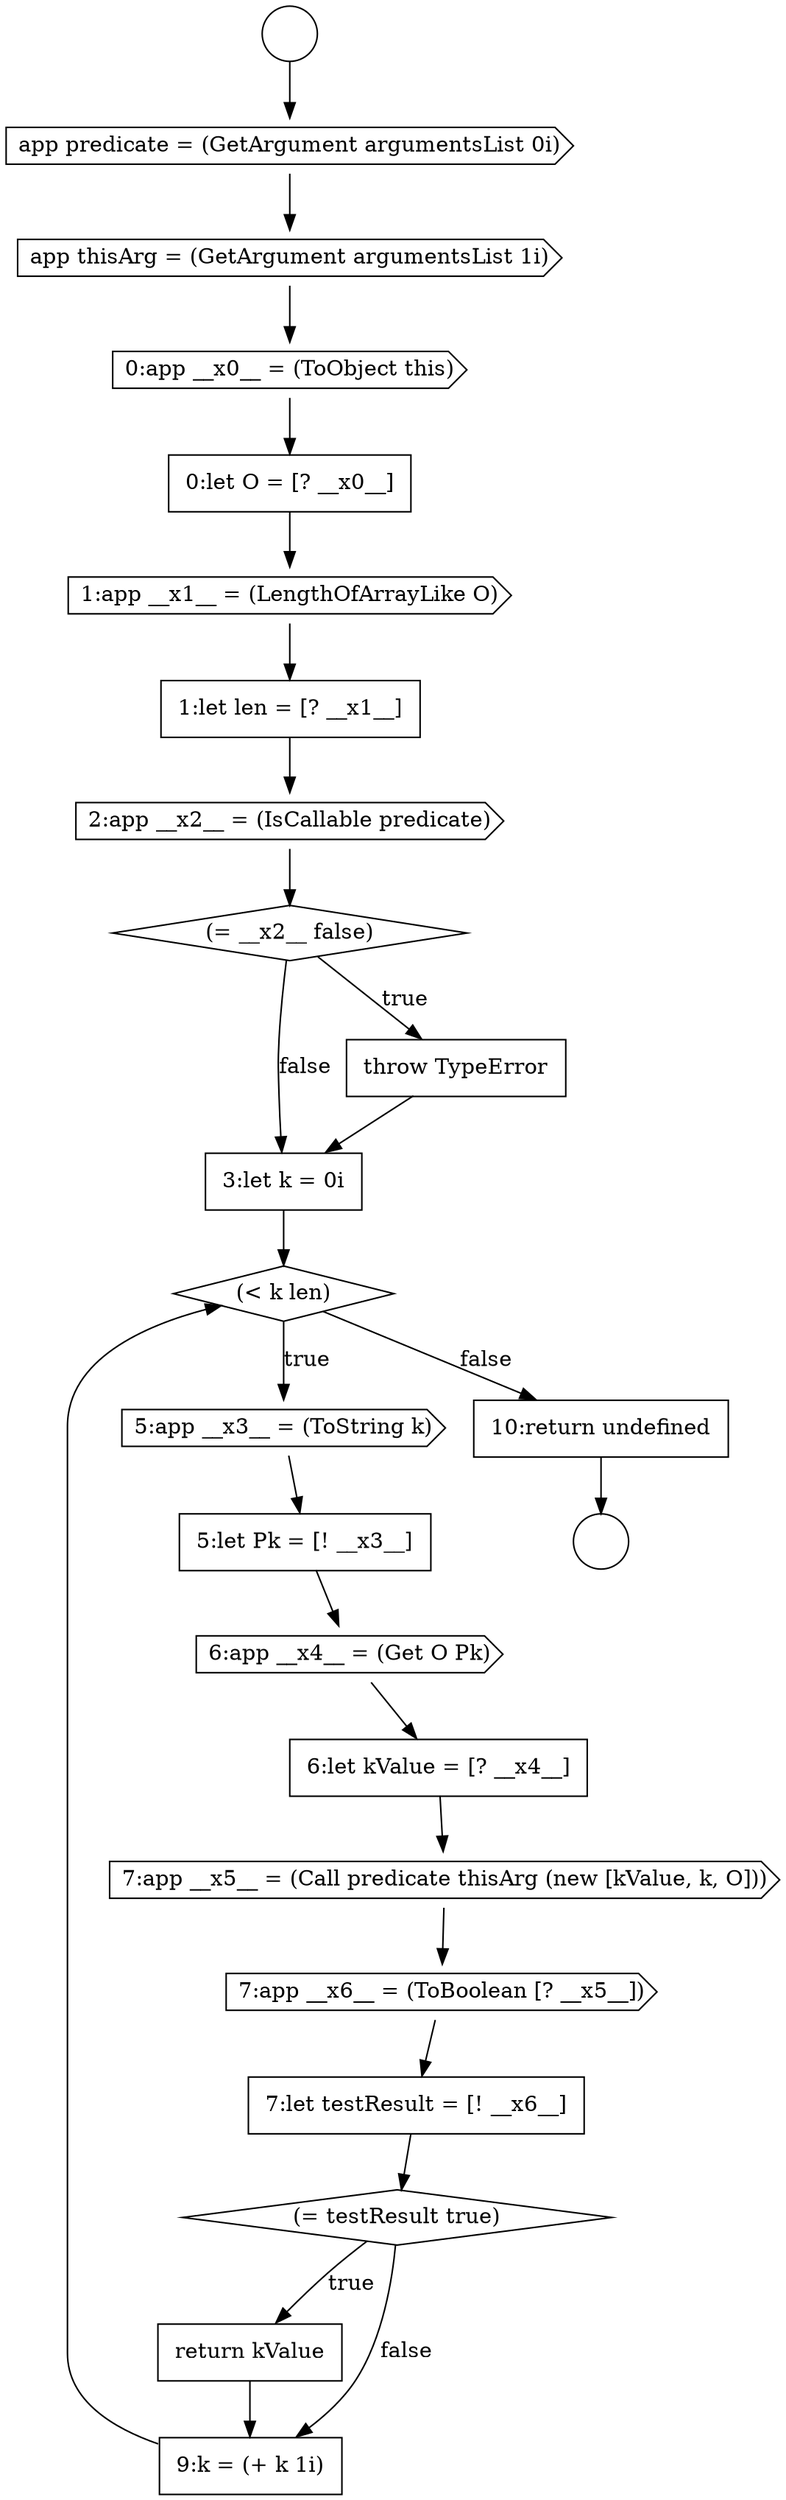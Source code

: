 digraph {
  node15573 [shape=cds, label=<<font color="black">app thisArg = (GetArgument argumentsList 1i)</font>> color="black" fillcolor="white" style=filled]
  node15579 [shape=diamond, label=<<font color="black">(= __x2__ false)</font>> color="black" fillcolor="white" style=filled]
  node15590 [shape=diamond, label=<<font color="black">(= testResult true)</font>> color="black" fillcolor="white" style=filled]
  node15586 [shape=none, margin=0, label=<<font color="black">
    <table border="0" cellborder="1" cellspacing="0" cellpadding="10">
      <tr><td align="left">6:let kValue = [? __x4__]</td></tr>
    </table>
  </font>> color="black" fillcolor="white" style=filled]
  node15591 [shape=none, margin=0, label=<<font color="black">
    <table border="0" cellborder="1" cellspacing="0" cellpadding="10">
      <tr><td align="left">return kValue</td></tr>
    </table>
  </font>> color="black" fillcolor="white" style=filled]
  node15574 [shape=cds, label=<<font color="black">0:app __x0__ = (ToObject this)</font>> color="black" fillcolor="white" style=filled]
  node15578 [shape=cds, label=<<font color="black">2:app __x2__ = (IsCallable predicate)</font>> color="black" fillcolor="white" style=filled]
  node15592 [shape=none, margin=0, label=<<font color="black">
    <table border="0" cellborder="1" cellspacing="0" cellpadding="10">
      <tr><td align="left">9:k = (+ k 1i)</td></tr>
    </table>
  </font>> color="black" fillcolor="white" style=filled]
  node15570 [shape=circle label=" " color="black" fillcolor="white" style=filled]
  node15577 [shape=none, margin=0, label=<<font color="black">
    <table border="0" cellborder="1" cellspacing="0" cellpadding="10">
      <tr><td align="left">1:let len = [? __x1__]</td></tr>
    </table>
  </font>> color="black" fillcolor="white" style=filled]
  node15575 [shape=none, margin=0, label=<<font color="black">
    <table border="0" cellborder="1" cellspacing="0" cellpadding="10">
      <tr><td align="left">0:let O = [? __x0__]</td></tr>
    </table>
  </font>> color="black" fillcolor="white" style=filled]
  node15571 [shape=circle label=" " color="black" fillcolor="white" style=filled]
  node15584 [shape=none, margin=0, label=<<font color="black">
    <table border="0" cellborder="1" cellspacing="0" cellpadding="10">
      <tr><td align="left">5:let Pk = [! __x3__]</td></tr>
    </table>
  </font>> color="black" fillcolor="white" style=filled]
  node15582 [shape=diamond, label=<<font color="black">(&lt; k len)</font>> color="black" fillcolor="white" style=filled]
  node15587 [shape=cds, label=<<font color="black">7:app __x5__ = (Call predicate thisArg (new [kValue, k, O]))</font>> color="black" fillcolor="white" style=filled]
  node15588 [shape=cds, label=<<font color="black">7:app __x6__ = (ToBoolean [? __x5__])</font>> color="black" fillcolor="white" style=filled]
  node15583 [shape=cds, label=<<font color="black">5:app __x3__ = (ToString k)</font>> color="black" fillcolor="white" style=filled]
  node15581 [shape=none, margin=0, label=<<font color="black">
    <table border="0" cellborder="1" cellspacing="0" cellpadding="10">
      <tr><td align="left">3:let k = 0i</td></tr>
    </table>
  </font>> color="black" fillcolor="white" style=filled]
  node15580 [shape=none, margin=0, label=<<font color="black">
    <table border="0" cellborder="1" cellspacing="0" cellpadding="10">
      <tr><td align="left">throw TypeError</td></tr>
    </table>
  </font>> color="black" fillcolor="white" style=filled]
  node15593 [shape=none, margin=0, label=<<font color="black">
    <table border="0" cellborder="1" cellspacing="0" cellpadding="10">
      <tr><td align="left">10:return undefined</td></tr>
    </table>
  </font>> color="black" fillcolor="white" style=filled]
  node15576 [shape=cds, label=<<font color="black">1:app __x1__ = (LengthOfArrayLike O)</font>> color="black" fillcolor="white" style=filled]
  node15589 [shape=none, margin=0, label=<<font color="black">
    <table border="0" cellborder="1" cellspacing="0" cellpadding="10">
      <tr><td align="left">7:let testResult = [! __x6__]</td></tr>
    </table>
  </font>> color="black" fillcolor="white" style=filled]
  node15572 [shape=cds, label=<<font color="black">app predicate = (GetArgument argumentsList 0i)</font>> color="black" fillcolor="white" style=filled]
  node15585 [shape=cds, label=<<font color="black">6:app __x4__ = (Get O Pk)</font>> color="black" fillcolor="white" style=filled]
  node15591 -> node15592 [ color="black"]
  node15573 -> node15574 [ color="black"]
  node15592 -> node15582 [ color="black"]
  node15570 -> node15572 [ color="black"]
  node15583 -> node15584 [ color="black"]
  node15581 -> node15582 [ color="black"]
  node15578 -> node15579 [ color="black"]
  node15582 -> node15583 [label=<<font color="black">true</font>> color="black"]
  node15582 -> node15593 [label=<<font color="black">false</font>> color="black"]
  node15579 -> node15580 [label=<<font color="black">true</font>> color="black"]
  node15579 -> node15581 [label=<<font color="black">false</font>> color="black"]
  node15589 -> node15590 [ color="black"]
  node15588 -> node15589 [ color="black"]
  node15587 -> node15588 [ color="black"]
  node15586 -> node15587 [ color="black"]
  node15572 -> node15573 [ color="black"]
  node15584 -> node15585 [ color="black"]
  node15576 -> node15577 [ color="black"]
  node15580 -> node15581 [ color="black"]
  node15575 -> node15576 [ color="black"]
  node15585 -> node15586 [ color="black"]
  node15593 -> node15571 [ color="black"]
  node15577 -> node15578 [ color="black"]
  node15574 -> node15575 [ color="black"]
  node15590 -> node15591 [label=<<font color="black">true</font>> color="black"]
  node15590 -> node15592 [label=<<font color="black">false</font>> color="black"]
}
